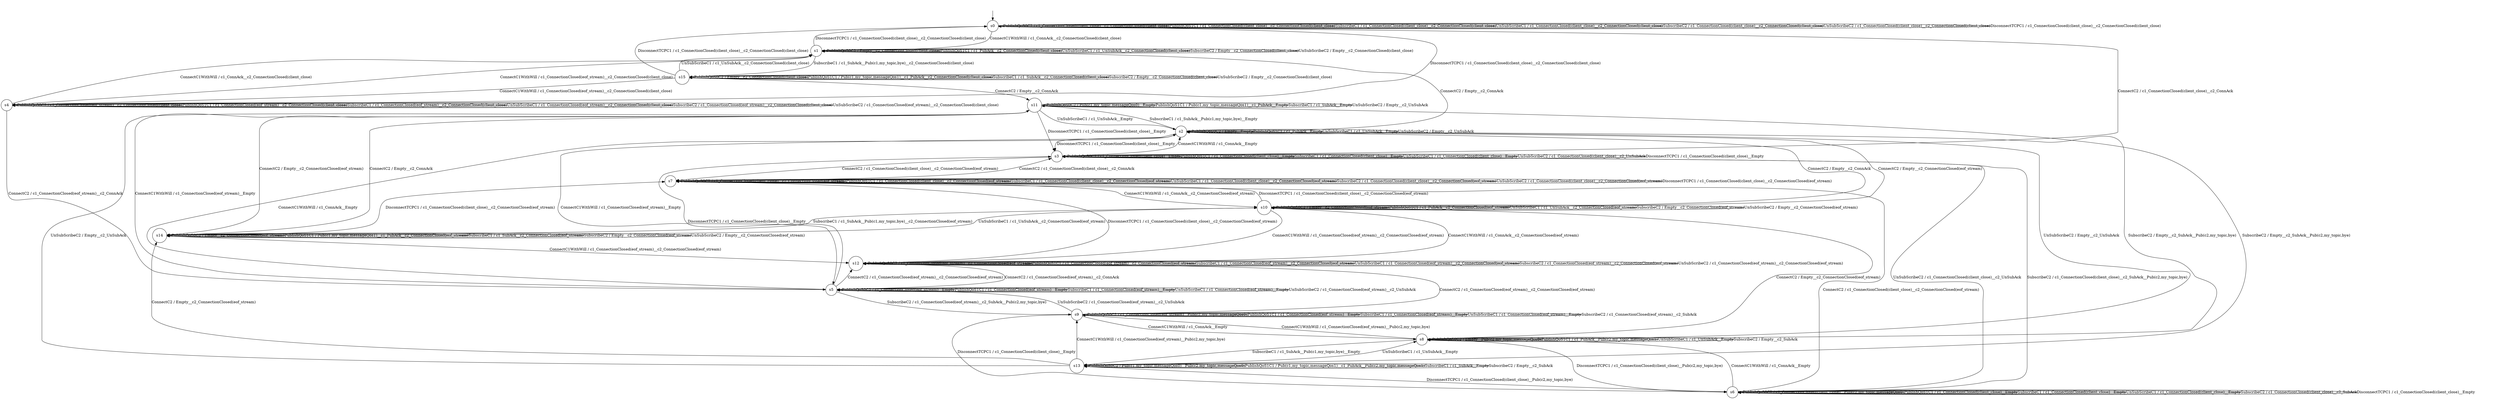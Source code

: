 digraph g {
__start0 [label="" shape="none"];

	s0 [shape="circle" label="s0"];
	s1 [shape="circle" label="s1"];
	s2 [shape="circle" label="s2"];
	s3 [shape="circle" label="s3"];
	s4 [shape="circle" label="s4"];
	s5 [shape="circle" label="s5"];
	s6 [shape="circle" label="s6"];
	s7 [shape="circle" label="s7"];
	s8 [shape="circle" label="s8"];
	s9 [shape="circle" label="s9"];
	s10 [shape="circle" label="s10"];
	s11 [shape="circle" label="s11"];
	s12 [shape="circle" label="s12"];
	s13 [shape="circle" label="s13"];
	s14 [shape="circle" label="s14"];
	s15 [shape="circle" label="s15"];
	s0 -> s3 [label="ConnectC2 / c1_ConnectionClosed(client_close)__c2_ConnAck"];
	s0 -> s1 [label="ConnectC1WithWill / c1_ConnAck__c2_ConnectionClosed(client_close)"];
	s0 -> s0 [label="PublishQoS0C2 / c1_ConnectionClosed(client_close)__c2_ConnectionClosed(client_close)"];
	s0 -> s0 [label="PublishQoS1C1 / c1_ConnectionClosed(client_close)__c2_ConnectionClosed(client_close)"];
	s0 -> s0 [label="SubscribeC1 / c1_ConnectionClosed(client_close)__c2_ConnectionClosed(client_close)"];
	s0 -> s0 [label="UnSubScribeC1 / c1_ConnectionClosed(client_close)__c2_ConnectionClosed(client_close)"];
	s0 -> s0 [label="SubscribeC2 / c1_ConnectionClosed(client_close)__c2_ConnectionClosed(client_close)"];
	s0 -> s0 [label="UnSubScribeC2 / c1_ConnectionClosed(client_close)__c2_ConnectionClosed(client_close)"];
	s0 -> s0 [label="DisconnectTCPC1 / c1_ConnectionClosed(client_close)__c2_ConnectionClosed(client_close)"];
	s1 -> s2 [label="ConnectC2 / Empty__c2_ConnAck"];
	s1 -> s4 [label="ConnectC1WithWill / c1_ConnectionClosed(eof_stream)__c2_ConnectionClosed(client_close)"];
	s1 -> s1 [label="PublishQoS0C2 / Empty__c2_ConnectionClosed(client_close)"];
	s1 -> s1 [label="PublishQoS1C1 / c1_PubAck__c2_ConnectionClosed(client_close)"];
	s1 -> s15 [label="SubscribeC1 / c1_SubAck__Pub(c1,my_topic,bye)__c2_ConnectionClosed(client_close)"];
	s1 -> s1 [label="UnSubScribeC1 / c1_UnSubAck__c2_ConnectionClosed(client_close)"];
	s1 -> s1 [label="SubscribeC2 / Empty__c2_ConnectionClosed(client_close)"];
	s1 -> s1 [label="UnSubScribeC2 / Empty__c2_ConnectionClosed(client_close)"];
	s1 -> s0 [label="DisconnectTCPC1 / c1_ConnectionClosed(client_close)__c2_ConnectionClosed(client_close)"];
	s2 -> s10 [label="ConnectC2 / Empty__c2_ConnectionClosed(eof_stream)"];
	s2 -> s5 [label="ConnectC1WithWill / c1_ConnectionClosed(eof_stream)__Empty"];
	s2 -> s2 [label="PublishQoS0C2 / Empty__Empty"];
	s2 -> s2 [label="PublishQoS1C1 / c1_PubAck__Empty"];
	s2 -> s11 [label="SubscribeC1 / c1_SubAck__Pub(c1,my_topic,bye)__Empty"];
	s2 -> s2 [label="UnSubScribeC1 / c1_UnSubAck__Empty"];
	s2 -> s8 [label="SubscribeC2 / Empty__c2_SubAck__Pub(c2,my_topic,bye)"];
	s2 -> s2 [label="UnSubScribeC2 / Empty__c2_UnSubAck"];
	s2 -> s3 [label="DisconnectTCPC1 / c1_ConnectionClosed(client_close)__Empty"];
	s3 -> s7 [label="ConnectC2 / c1_ConnectionClosed(client_close)__c2_ConnectionClosed(eof_stream)"];
	s3 -> s2 [label="ConnectC1WithWill / c1_ConnAck__Empty"];
	s3 -> s3 [label="PublishQoS0C2 / c1_ConnectionClosed(client_close)__Empty"];
	s3 -> s3 [label="PublishQoS1C1 / c1_ConnectionClosed(client_close)__Empty"];
	s3 -> s3 [label="SubscribeC1 / c1_ConnectionClosed(client_close)__Empty"];
	s3 -> s3 [label="UnSubScribeC1 / c1_ConnectionClosed(client_close)__Empty"];
	s3 -> s6 [label="SubscribeC2 / c1_ConnectionClosed(client_close)__c2_SubAck__Pub(c2,my_topic,bye)"];
	s3 -> s3 [label="UnSubScribeC2 / c1_ConnectionClosed(client_close)__c2_UnSubAck"];
	s3 -> s3 [label="DisconnectTCPC1 / c1_ConnectionClosed(client_close)__Empty"];
	s4 -> s5 [label="ConnectC2 / c1_ConnectionClosed(eof_stream)__c2_ConnAck"];
	s4 -> s1 [label="ConnectC1WithWill / c1_ConnAck__c2_ConnectionClosed(client_close)"];
	s4 -> s4 [label="PublishQoS0C2 / c1_ConnectionClosed(eof_stream)__c2_ConnectionClosed(client_close)"];
	s4 -> s4 [label="PublishQoS1C1 / c1_ConnectionClosed(eof_stream)__c2_ConnectionClosed(client_close)"];
	s4 -> s4 [label="SubscribeC1 / c1_ConnectionClosed(eof_stream)__c2_ConnectionClosed(client_close)"];
	s4 -> s4 [label="UnSubScribeC1 / c1_ConnectionClosed(eof_stream)__c2_ConnectionClosed(client_close)"];
	s4 -> s4 [label="SubscribeC2 / c1_ConnectionClosed(eof_stream)__c2_ConnectionClosed(client_close)"];
	s4 -> s4 [label="UnSubScribeC2 / c1_ConnectionClosed(eof_stream)__c2_ConnectionClosed(client_close)"];
	s4 -> s0 [label="DisconnectTCPC1 / c1_ConnectionClosed(client_close)__c2_ConnectionClosed(client_close)"];
	s5 -> s12 [label="ConnectC2 / c1_ConnectionClosed(eof_stream)__c2_ConnectionClosed(eof_stream)"];
	s5 -> s2 [label="ConnectC1WithWill / c1_ConnAck__Empty"];
	s5 -> s5 [label="PublishQoS0C2 / c1_ConnectionClosed(eof_stream)__Empty"];
	s5 -> s5 [label="PublishQoS1C1 / c1_ConnectionClosed(eof_stream)__Empty"];
	s5 -> s5 [label="SubscribeC1 / c1_ConnectionClosed(eof_stream)__Empty"];
	s5 -> s5 [label="UnSubScribeC1 / c1_ConnectionClosed(eof_stream)__Empty"];
	s5 -> s9 [label="SubscribeC2 / c1_ConnectionClosed(eof_stream)__c2_SubAck__Pub(c2,my_topic,bye)"];
	s5 -> s5 [label="UnSubScribeC2 / c1_ConnectionClosed(eof_stream)__c2_UnSubAck"];
	s5 -> s3 [label="DisconnectTCPC1 / c1_ConnectionClosed(client_close)__Empty"];
	s6 -> s7 [label="ConnectC2 / c1_ConnectionClosed(client_close)__c2_ConnectionClosed(eof_stream)"];
	s6 -> s8 [label="ConnectC1WithWill / c1_ConnAck__Empty"];
	s6 -> s6 [label="PublishQoS0C2 / c1_ConnectionClosed(client_close)__Pub(c2,my_topic,messageQos0)"];
	s6 -> s6 [label="PublishQoS1C1 / c1_ConnectionClosed(client_close)__Empty"];
	s6 -> s6 [label="SubscribeC1 / c1_ConnectionClosed(client_close)__Empty"];
	s6 -> s6 [label="UnSubScribeC1 / c1_ConnectionClosed(client_close)__Empty"];
	s6 -> s6 [label="SubscribeC2 / c1_ConnectionClosed(client_close)__c2_SubAck"];
	s6 -> s3 [label="UnSubScribeC2 / c1_ConnectionClosed(client_close)__c2_UnSubAck"];
	s6 -> s6 [label="DisconnectTCPC1 / c1_ConnectionClosed(client_close)__Empty"];
	s7 -> s3 [label="ConnectC2 / c1_ConnectionClosed(client_close)__c2_ConnAck"];
	s7 -> s10 [label="ConnectC1WithWill / c1_ConnAck__c2_ConnectionClosed(eof_stream)"];
	s7 -> s7 [label="PublishQoS0C2 / c1_ConnectionClosed(client_close)__c2_ConnectionClosed(eof_stream)"];
	s7 -> s7 [label="PublishQoS1C1 / c1_ConnectionClosed(client_close)__c2_ConnectionClosed(eof_stream)"];
	s7 -> s7 [label="SubscribeC1 / c1_ConnectionClosed(client_close)__c2_ConnectionClosed(eof_stream)"];
	s7 -> s7 [label="UnSubScribeC1 / c1_ConnectionClosed(client_close)__c2_ConnectionClosed(eof_stream)"];
	s7 -> s7 [label="SubscribeC2 / c1_ConnectionClosed(client_close)__c2_ConnectionClosed(eof_stream)"];
	s7 -> s7 [label="UnSubScribeC2 / c1_ConnectionClosed(client_close)__c2_ConnectionClosed(eof_stream)"];
	s7 -> s7 [label="DisconnectTCPC1 / c1_ConnectionClosed(client_close)__c2_ConnectionClosed(eof_stream)"];
	s8 -> s10 [label="ConnectC2 / Empty__c2_ConnectionClosed(eof_stream)"];
	s8 -> s9 [label="ConnectC1WithWill / c1_ConnectionClosed(eof_stream)__Pub(c2,my_topic,bye)"];
	s8 -> s8 [label="PublishQoS0C2 / Empty__Pub(c2,my_topic,messageQos0)"];
	s8 -> s8 [label="PublishQoS1C1 / c1_PubAck__Pub(c2,my_topic,messageQos1)"];
	s8 -> s13 [label="SubscribeC1 / c1_SubAck__Pub(c1,my_topic,bye)__Empty"];
	s8 -> s8 [label="UnSubScribeC1 / c1_UnSubAck__Empty"];
	s8 -> s8 [label="SubscribeC2 / Empty__c2_SubAck"];
	s8 -> s2 [label="UnSubScribeC2 / Empty__c2_UnSubAck"];
	s8 -> s6 [label="DisconnectTCPC1 / c1_ConnectionClosed(client_close)__Pub(c2,my_topic,bye)"];
	s9 -> s12 [label="ConnectC2 / c1_ConnectionClosed(eof_stream)__c2_ConnectionClosed(eof_stream)"];
	s9 -> s8 [label="ConnectC1WithWill / c1_ConnAck__Empty"];
	s9 -> s9 [label="PublishQoS0C2 / c1_ConnectionClosed(eof_stream)__Pub(c2,my_topic,messageQos0)"];
	s9 -> s9 [label="PublishQoS1C1 / c1_ConnectionClosed(eof_stream)__Empty"];
	s9 -> s9 [label="SubscribeC1 / c1_ConnectionClosed(eof_stream)__Empty"];
	s9 -> s9 [label="UnSubScribeC1 / c1_ConnectionClosed(eof_stream)__Empty"];
	s9 -> s9 [label="SubscribeC2 / c1_ConnectionClosed(eof_stream)__c2_SubAck"];
	s9 -> s5 [label="UnSubScribeC2 / c1_ConnectionClosed(eof_stream)__c2_UnSubAck"];
	s9 -> s6 [label="DisconnectTCPC1 / c1_ConnectionClosed(client_close)__Empty"];
	s10 -> s2 [label="ConnectC2 / Empty__c2_ConnAck"];
	s10 -> s12 [label="ConnectC1WithWill / c1_ConnectionClosed(eof_stream)__c2_ConnectionClosed(eof_stream)"];
	s10 -> s10 [label="PublishQoS0C2 / Empty__c2_ConnectionClosed(eof_stream)"];
	s10 -> s10 [label="PublishQoS1C1 / c1_PubAck__c2_ConnectionClosed(eof_stream)"];
	s10 -> s14 [label="SubscribeC1 / c1_SubAck__Pub(c1,my_topic,bye)__c2_ConnectionClosed(eof_stream)"];
	s10 -> s10 [label="UnSubScribeC1 / c1_UnSubAck__c2_ConnectionClosed(eof_stream)"];
	s10 -> s10 [label="SubscribeC2 / Empty__c2_ConnectionClosed(eof_stream)"];
	s10 -> s10 [label="UnSubScribeC2 / Empty__c2_ConnectionClosed(eof_stream)"];
	s10 -> s7 [label="DisconnectTCPC1 / c1_ConnectionClosed(client_close)__c2_ConnectionClosed(eof_stream)"];
	s11 -> s14 [label="ConnectC2 / Empty__c2_ConnectionClosed(eof_stream)"];
	s11 -> s5 [label="ConnectC1WithWill / c1_ConnectionClosed(eof_stream)__Empty"];
	s11 -> s11 [label="PublishQoS0C2 / Pub(c1,my_topic,messageQos0)__Empty"];
	s11 -> s11 [label="PublishQoS1C1 / Pub(c1,my_topic,messageQos1)__c1_PubAck__Empty"];
	s11 -> s11 [label="SubscribeC1 / c1_SubAck__Empty"];
	s11 -> s2 [label="UnSubScribeC1 / c1_UnSubAck__Empty"];
	s11 -> s13 [label="SubscribeC2 / Empty__c2_SubAck__Pub(c2,my_topic,bye)"];
	s11 -> s11 [label="UnSubScribeC2 / Empty__c2_UnSubAck"];
	s11 -> s3 [label="DisconnectTCPC1 / c1_ConnectionClosed(client_close)__Empty"];
	s12 -> s5 [label="ConnectC2 / c1_ConnectionClosed(eof_stream)__c2_ConnAck"];
	s12 -> s10 [label="ConnectC1WithWill / c1_ConnAck__c2_ConnectionClosed(eof_stream)"];
	s12 -> s12 [label="PublishQoS0C2 / c1_ConnectionClosed(eof_stream)__c2_ConnectionClosed(eof_stream)"];
	s12 -> s12 [label="PublishQoS1C1 / c1_ConnectionClosed(eof_stream)__c2_ConnectionClosed(eof_stream)"];
	s12 -> s12 [label="SubscribeC1 / c1_ConnectionClosed(eof_stream)__c2_ConnectionClosed(eof_stream)"];
	s12 -> s12 [label="UnSubScribeC1 / c1_ConnectionClosed(eof_stream)__c2_ConnectionClosed(eof_stream)"];
	s12 -> s12 [label="SubscribeC2 / c1_ConnectionClosed(eof_stream)__c2_ConnectionClosed(eof_stream)"];
	s12 -> s12 [label="UnSubScribeC2 / c1_ConnectionClosed(eof_stream)__c2_ConnectionClosed(eof_stream)"];
	s12 -> s7 [label="DisconnectTCPC1 / c1_ConnectionClosed(client_close)__c2_ConnectionClosed(eof_stream)"];
	s13 -> s14 [label="ConnectC2 / Empty__c2_ConnectionClosed(eof_stream)"];
	s13 -> s9 [label="ConnectC1WithWill / c1_ConnectionClosed(eof_stream)__Pub(c2,my_topic,bye)"];
	s13 -> s13 [label="PublishQoS0C2 / Pub(c1,my_topic,messageQos0)__Pub(c2,my_topic,messageQos0)"];
	s13 -> s13 [label="PublishQoS1C1 / Pub(c1,my_topic,messageQos1)__c1_PubAck__Pub(c2,my_topic,messageQos1)"];
	s13 -> s13 [label="SubscribeC1 / c1_SubAck__Empty"];
	s13 -> s8 [label="UnSubScribeC1 / c1_UnSubAck__Empty"];
	s13 -> s13 [label="SubscribeC2 / Empty__c2_SubAck"];
	s13 -> s11 [label="UnSubScribeC2 / Empty__c2_UnSubAck"];
	s13 -> s6 [label="DisconnectTCPC1 / c1_ConnectionClosed(client_close)__Pub(c2,my_topic,bye)"];
	s14 -> s11 [label="ConnectC2 / Empty__c2_ConnAck"];
	s14 -> s12 [label="ConnectC1WithWill / c1_ConnectionClosed(eof_stream)__c2_ConnectionClosed(eof_stream)"];
	s14 -> s14 [label="PublishQoS0C2 / Empty__c2_ConnectionClosed(eof_stream)"];
	s14 -> s14 [label="PublishQoS1C1 / Pub(c1,my_topic,messageQos1)__c1_PubAck__c2_ConnectionClosed(eof_stream)"];
	s14 -> s14 [label="SubscribeC1 / c1_SubAck__c2_ConnectionClosed(eof_stream)"];
	s14 -> s10 [label="UnSubScribeC1 / c1_UnSubAck__c2_ConnectionClosed(eof_stream)"];
	s14 -> s14 [label="SubscribeC2 / Empty__c2_ConnectionClosed(eof_stream)"];
	s14 -> s14 [label="UnSubScribeC2 / Empty__c2_ConnectionClosed(eof_stream)"];
	s14 -> s7 [label="DisconnectTCPC1 / c1_ConnectionClosed(client_close)__c2_ConnectionClosed(eof_stream)"];
	s15 -> s11 [label="ConnectC2 / Empty__c2_ConnAck"];
	s15 -> s4 [label="ConnectC1WithWill / c1_ConnectionClosed(eof_stream)__c2_ConnectionClosed(client_close)"];
	s15 -> s15 [label="PublishQoS0C2 / Empty__c2_ConnectionClosed(client_close)"];
	s15 -> s15 [label="PublishQoS1C1 / Pub(c1,my_topic,messageQos1)__c1_PubAck__c2_ConnectionClosed(client_close)"];
	s15 -> s15 [label="SubscribeC1 / c1_SubAck__c2_ConnectionClosed(client_close)"];
	s15 -> s1 [label="UnSubScribeC1 / c1_UnSubAck__c2_ConnectionClosed(client_close)"];
	s15 -> s15 [label="SubscribeC2 / Empty__c2_ConnectionClosed(client_close)"];
	s15 -> s15 [label="UnSubScribeC2 / Empty__c2_ConnectionClosed(client_close)"];
	s15 -> s0 [label="DisconnectTCPC1 / c1_ConnectionClosed(client_close)__c2_ConnectionClosed(client_close)"];

__start0 -> s0;
}
